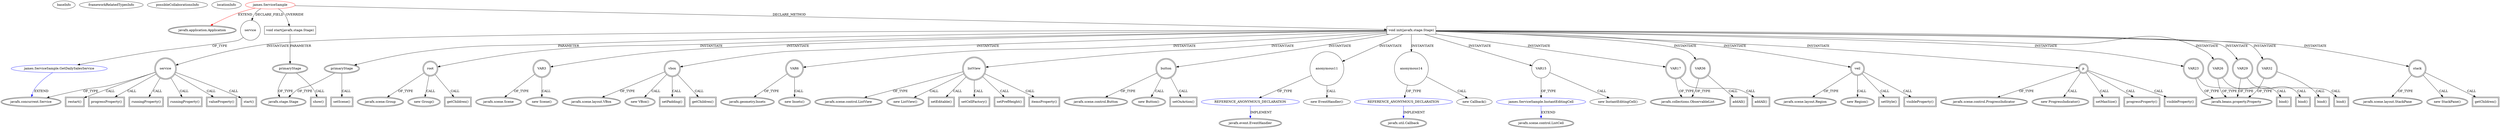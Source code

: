 digraph {
baseInfo[graphId=667,category="extension_graph",isAnonymous=false,possibleRelation=true]
frameworkRelatedTypesInfo[0="javafx.application.Application"]
possibleCollaborationsInfo[0="667~FIELD_DECLARATION-~javafx.application.Application ~javafx.concurrent.Service ~false~false",1="667~CLIENT_METHOD_DECLARATION-INSTANTIATION-~javafx.application.Application ~javafx.event.EventHandler ~false~true",2="667~CLIENT_METHOD_DECLARATION-INSTANTIATION-~javafx.application.Application ~javafx.util.Callback ~false~true",3="667~CLIENT_METHOD_DECLARATION-INSTANTIATION-~javafx.application.Application ~javafx.scene.control.ListCell ~false~false"]
locationInfo[projectName="Johnmalc-JavaFX",filePath="/Johnmalc-JavaFX/JavaFX-master/src/james/ServiceSample.java",contextSignature="ServiceSample",graphId="667"]
0[label="james.ServiceSample",vertexType="ROOT_CLIENT_CLASS_DECLARATION",isFrameworkType=false,color=red]
1[label="javafx.application.Application",vertexType="FRAMEWORK_CLASS_TYPE",isFrameworkType=true,peripheries=2]
2[label="service",vertexType="FIELD_DECLARATION",isFrameworkType=false,shape=circle]
3[label="james.ServiceSample.GetDailySalesService",vertexType="REFERENCE_CLIENT_CLASS_DECLARATION",isFrameworkType=false,color=blue]
4[label="javafx.concurrent.Service",vertexType="FRAMEWORK_CLASS_TYPE",isFrameworkType=true,peripheries=2]
5[label="void start(javafx.stage.Stage)",vertexType="OVERRIDING_METHOD_DECLARATION",isFrameworkType=false,shape=box]
6[label="primaryStage",vertexType="PARAMETER_DECLARATION",isFrameworkType=true,peripheries=2]
7[label="javafx.stage.Stage",vertexType="FRAMEWORK_CLASS_TYPE",isFrameworkType=true,peripheries=2]
9[label="show()",vertexType="INSIDE_CALL",isFrameworkType=true,peripheries=2,shape=box]
10[label="void init(javafx.stage.Stage)",vertexType="CLIENT_METHOD_DECLARATION",isFrameworkType=false,shape=box]
11[label="primaryStage",vertexType="PARAMETER_DECLARATION",isFrameworkType=true,peripheries=2]
14[label="root",vertexType="VARIABLE_EXPRESION",isFrameworkType=true,peripheries=2,shape=circle]
15[label="javafx.scene.Group",vertexType="FRAMEWORK_CLASS_TYPE",isFrameworkType=true,peripheries=2]
13[label="new Group()",vertexType="CONSTRUCTOR_CALL",isFrameworkType=true,peripheries=2]
17[label="setScene()",vertexType="INSIDE_CALL",isFrameworkType=true,peripheries=2,shape=box]
19[label="VAR3",vertexType="VARIABLE_EXPRESION",isFrameworkType=true,peripheries=2,shape=circle]
20[label="javafx.scene.Scene",vertexType="FRAMEWORK_CLASS_TYPE",isFrameworkType=true,peripheries=2]
18[label="new Scene()",vertexType="CONSTRUCTOR_CALL",isFrameworkType=true,peripheries=2]
22[label="vbox",vertexType="VARIABLE_EXPRESION",isFrameworkType=true,peripheries=2,shape=circle]
23[label="javafx.scene.layout.VBox",vertexType="FRAMEWORK_CLASS_TYPE",isFrameworkType=true,peripheries=2]
21[label="new VBox()",vertexType="CONSTRUCTOR_CALL",isFrameworkType=true,peripheries=2]
25[label="setPadding()",vertexType="INSIDE_CALL",isFrameworkType=true,peripheries=2,shape=box]
27[label="VAR6",vertexType="VARIABLE_EXPRESION",isFrameworkType=true,peripheries=2,shape=circle]
28[label="javafx.geometry.Insets",vertexType="FRAMEWORK_CLASS_TYPE",isFrameworkType=true,peripheries=2]
26[label="new Insets()",vertexType="CONSTRUCTOR_CALL",isFrameworkType=true,peripheries=2]
30[label="listView",vertexType="VARIABLE_EXPRESION",isFrameworkType=true,peripheries=2,shape=circle]
31[label="javafx.scene.control.ListView",vertexType="FRAMEWORK_CLASS_TYPE",isFrameworkType=true,peripheries=2]
29[label="new ListView()",vertexType="CONSTRUCTOR_CALL",isFrameworkType=true,peripheries=2]
33[label="setEditable()",vertexType="INSIDE_CALL",isFrameworkType=true,peripheries=2,shape=box]
35[label="button",vertexType="VARIABLE_EXPRESION",isFrameworkType=true,peripheries=2,shape=circle]
36[label="javafx.scene.control.Button",vertexType="FRAMEWORK_CLASS_TYPE",isFrameworkType=true,peripheries=2]
34[label="new Button()",vertexType="CONSTRUCTOR_CALL",isFrameworkType=true,peripheries=2]
38[label="setOnAction()",vertexType="INSIDE_CALL",isFrameworkType=true,peripheries=2,shape=box]
40[label="anonymous11",vertexType="VARIABLE_EXPRESION",isFrameworkType=false,shape=circle]
41[label="REFERENCE_ANONYMOUS_DECLARATION",vertexType="REFERENCE_ANONYMOUS_DECLARATION",isFrameworkType=false,color=blue]
42[label="javafx.event.EventHandler",vertexType="FRAMEWORK_INTERFACE_TYPE",isFrameworkType=true,peripheries=2]
39[label="new EventHandler()",vertexType="CONSTRUCTOR_CALL",isFrameworkType=false]
43[label="service",vertexType="VARIABLE_EXPRESION",isFrameworkType=true,peripheries=2,shape=circle]
44[label="restart()",vertexType="INSIDE_CALL",isFrameworkType=true,peripheries=2,shape=box]
47[label="setCellFactory()",vertexType="INSIDE_CALL",isFrameworkType=true,peripheries=2,shape=box]
49[label="anonymous14",vertexType="VARIABLE_EXPRESION",isFrameworkType=false,shape=circle]
50[label="REFERENCE_ANONYMOUS_DECLARATION",vertexType="REFERENCE_ANONYMOUS_DECLARATION",isFrameworkType=false,color=blue]
51[label="javafx.util.Callback",vertexType="FRAMEWORK_INTERFACE_TYPE",isFrameworkType=true,peripheries=2]
48[label="new Callback()",vertexType="CONSTRUCTOR_CALL",isFrameworkType=false]
53[label="VAR15",vertexType="VARIABLE_EXPRESION",isFrameworkType=false,shape=circle]
54[label="james.ServiceSample.InstantEditingCell",vertexType="REFERENCE_CLIENT_CLASS_DECLARATION",isFrameworkType=false,color=blue]
55[label="javafx.scene.control.ListCell",vertexType="FRAMEWORK_CLASS_TYPE",isFrameworkType=true,peripheries=2]
52[label="new InstantEditingCell()",vertexType="CONSTRUCTOR_CALL",isFrameworkType=false]
57[label="setPrefHeight()",vertexType="INSIDE_CALL",isFrameworkType=true,peripheries=2,shape=box]
58[label="VAR17",vertexType="VARIABLE_EXPRESION",isFrameworkType=true,peripheries=2,shape=circle]
60[label="javafx.collections.ObservableList",vertexType="FRAMEWORK_INTERFACE_TYPE",isFrameworkType=true,peripheries=2]
59[label="addAll()",vertexType="INSIDE_CALL",isFrameworkType=true,peripheries=2,shape=box]
62[label="getChildren()",vertexType="INSIDE_CALL",isFrameworkType=true,peripheries=2,shape=box]
64[label="veil",vertexType="VARIABLE_EXPRESION",isFrameworkType=true,peripheries=2,shape=circle]
65[label="javafx.scene.layout.Region",vertexType="FRAMEWORK_CLASS_TYPE",isFrameworkType=true,peripheries=2]
63[label="new Region()",vertexType="CONSTRUCTOR_CALL",isFrameworkType=true,peripheries=2]
67[label="setStyle()",vertexType="INSIDE_CALL",isFrameworkType=true,peripheries=2,shape=box]
69[label="p",vertexType="VARIABLE_EXPRESION",isFrameworkType=true,peripheries=2,shape=circle]
70[label="javafx.scene.control.ProgressIndicator",vertexType="FRAMEWORK_CLASS_TYPE",isFrameworkType=true,peripheries=2]
68[label="new ProgressIndicator()",vertexType="CONSTRUCTOR_CALL",isFrameworkType=true,peripheries=2]
72[label="setMaxSize()",vertexType="INSIDE_CALL",isFrameworkType=true,peripheries=2,shape=box]
73[label="VAR23",vertexType="VARIABLE_EXPRESION",isFrameworkType=true,peripheries=2,shape=circle]
75[label="javafx.beans.property.Property",vertexType="FRAMEWORK_INTERFACE_TYPE",isFrameworkType=true,peripheries=2]
74[label="bind()",vertexType="INSIDE_CALL",isFrameworkType=true,peripheries=2,shape=box]
77[label="progressProperty()",vertexType="INSIDE_CALL",isFrameworkType=true,peripheries=2,shape=box]
79[label="progressProperty()",vertexType="INSIDE_CALL",isFrameworkType=true,peripheries=2,shape=box]
80[label="VAR26",vertexType="VARIABLE_EXPRESION",isFrameworkType=true,peripheries=2,shape=circle]
81[label="bind()",vertexType="INSIDE_CALL",isFrameworkType=true,peripheries=2,shape=box]
84[label="visibleProperty()",vertexType="INSIDE_CALL",isFrameworkType=true,peripheries=2,shape=box]
86[label="runningProperty()",vertexType="INSIDE_CALL",isFrameworkType=true,peripheries=2,shape=box]
87[label="VAR29",vertexType="VARIABLE_EXPRESION",isFrameworkType=true,peripheries=2,shape=circle]
88[label="bind()",vertexType="INSIDE_CALL",isFrameworkType=true,peripheries=2,shape=box]
91[label="visibleProperty()",vertexType="INSIDE_CALL",isFrameworkType=true,peripheries=2,shape=box]
93[label="runningProperty()",vertexType="INSIDE_CALL",isFrameworkType=true,peripheries=2,shape=box]
94[label="VAR32",vertexType="VARIABLE_EXPRESION",isFrameworkType=true,peripheries=2,shape=circle]
95[label="bind()",vertexType="INSIDE_CALL",isFrameworkType=true,peripheries=2,shape=box]
98[label="itemsProperty()",vertexType="INSIDE_CALL",isFrameworkType=true,peripheries=2,shape=box]
100[label="valueProperty()",vertexType="INSIDE_CALL",isFrameworkType=true,peripheries=2,shape=box]
102[label="stack",vertexType="VARIABLE_EXPRESION",isFrameworkType=true,peripheries=2,shape=circle]
103[label="javafx.scene.layout.StackPane",vertexType="FRAMEWORK_CLASS_TYPE",isFrameworkType=true,peripheries=2]
101[label="new StackPane()",vertexType="CONSTRUCTOR_CALL",isFrameworkType=true,peripheries=2]
104[label="VAR36",vertexType="VARIABLE_EXPRESION",isFrameworkType=true,peripheries=2,shape=circle]
105[label="addAll()",vertexType="INSIDE_CALL",isFrameworkType=true,peripheries=2,shape=box]
108[label="getChildren()",vertexType="INSIDE_CALL",isFrameworkType=true,peripheries=2,shape=box]
110[label="getChildren()",vertexType="INSIDE_CALL",isFrameworkType=true,peripheries=2,shape=box]
112[label="start()",vertexType="INSIDE_CALL",isFrameworkType=true,peripheries=2,shape=box]
0->1[label="EXTEND",color=red]
0->2[label="DECLARE_FIELD"]
3->4[label="EXTEND",color=blue]
2->3[label="OF_TYPE"]
0->5[label="OVERRIDE"]
6->7[label="OF_TYPE"]
5->6[label="PARAMETER"]
6->9[label="CALL"]
0->10[label="DECLARE_METHOD"]
11->7[label="OF_TYPE"]
10->11[label="PARAMETER"]
10->14[label="INSTANTIATE"]
14->15[label="OF_TYPE"]
14->13[label="CALL"]
11->17[label="CALL"]
10->19[label="INSTANTIATE"]
19->20[label="OF_TYPE"]
19->18[label="CALL"]
10->22[label="INSTANTIATE"]
22->23[label="OF_TYPE"]
22->21[label="CALL"]
22->25[label="CALL"]
10->27[label="INSTANTIATE"]
27->28[label="OF_TYPE"]
27->26[label="CALL"]
10->30[label="INSTANTIATE"]
30->31[label="OF_TYPE"]
30->29[label="CALL"]
30->33[label="CALL"]
10->35[label="INSTANTIATE"]
35->36[label="OF_TYPE"]
35->34[label="CALL"]
35->38[label="CALL"]
10->40[label="INSTANTIATE"]
41->42[label="IMPLEMENT",color=blue]
40->41[label="OF_TYPE"]
40->39[label="CALL"]
10->43[label="INSTANTIATE"]
43->4[label="OF_TYPE"]
43->44[label="CALL"]
30->47[label="CALL"]
10->49[label="INSTANTIATE"]
50->51[label="IMPLEMENT",color=blue]
49->50[label="OF_TYPE"]
49->48[label="CALL"]
10->53[label="INSTANTIATE"]
54->55[label="EXTEND",color=blue]
53->54[label="OF_TYPE"]
53->52[label="CALL"]
30->57[label="CALL"]
10->58[label="INSTANTIATE"]
58->60[label="OF_TYPE"]
58->59[label="CALL"]
22->62[label="CALL"]
10->64[label="INSTANTIATE"]
64->65[label="OF_TYPE"]
64->63[label="CALL"]
64->67[label="CALL"]
10->69[label="INSTANTIATE"]
69->70[label="OF_TYPE"]
69->68[label="CALL"]
69->72[label="CALL"]
10->73[label="INSTANTIATE"]
73->75[label="OF_TYPE"]
73->74[label="CALL"]
69->77[label="CALL"]
43->79[label="CALL"]
10->80[label="INSTANTIATE"]
80->75[label="OF_TYPE"]
80->81[label="CALL"]
64->84[label="CALL"]
43->86[label="CALL"]
10->87[label="INSTANTIATE"]
87->75[label="OF_TYPE"]
87->88[label="CALL"]
69->91[label="CALL"]
43->93[label="CALL"]
10->94[label="INSTANTIATE"]
94->75[label="OF_TYPE"]
94->95[label="CALL"]
30->98[label="CALL"]
43->100[label="CALL"]
10->102[label="INSTANTIATE"]
102->103[label="OF_TYPE"]
102->101[label="CALL"]
10->104[label="INSTANTIATE"]
104->60[label="OF_TYPE"]
104->105[label="CALL"]
102->108[label="CALL"]
14->110[label="CALL"]
43->112[label="CALL"]
}
